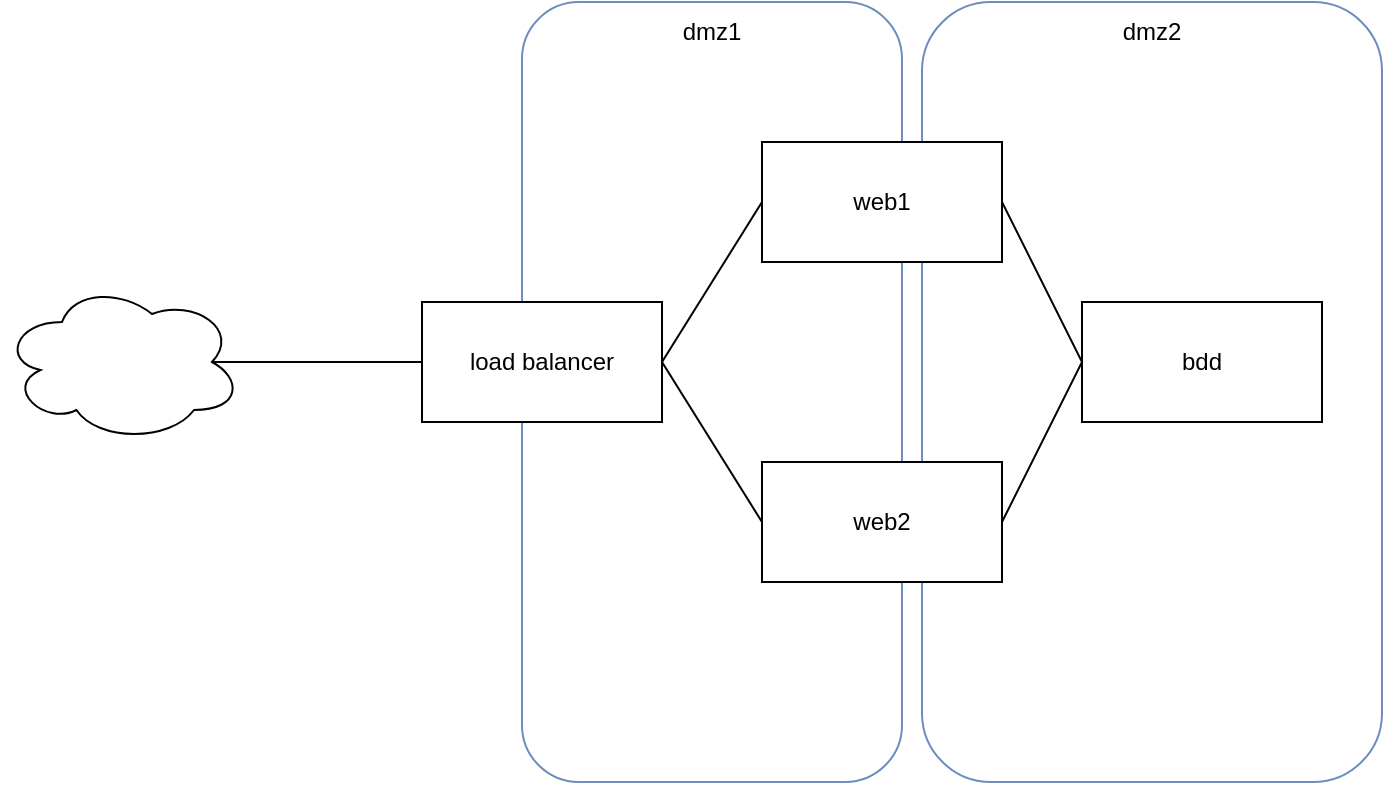 <mxfile version="21.6.5">
  <diagram name="Page-1" id="dnURBm48NbytrNmyyVOz">
    <mxGraphModel dx="732" dy="1268" grid="1" gridSize="10" guides="1" tooltips="1" connect="1" arrows="1" fold="1" page="1" pageScale="1" pageWidth="827" pageHeight="1169" math="0" shadow="0">
      <root>
        <mxCell id="0" />
        <mxCell id="1" parent="0" />
        <mxCell id="F6i-2prmNr4Wwa9HfinG-8" value="" style="rounded=1;whiteSpace=wrap;html=1;fillColor=none;strokeColor=#6c8ebf;" vertex="1" parent="1">
          <mxGeometry x="510" y="70" width="230" height="390" as="geometry" />
        </mxCell>
        <mxCell id="F6i-2prmNr4Wwa9HfinG-7" value="" style="rounded=1;whiteSpace=wrap;html=1;fillColor=none;strokeColor=#6c8ebf;" vertex="1" parent="1">
          <mxGeometry x="310" y="70" width="190" height="390" as="geometry" />
        </mxCell>
        <mxCell id="F6i-2prmNr4Wwa9HfinG-1" value="" style="ellipse;shape=cloud;whiteSpace=wrap;html=1;" vertex="1" parent="1">
          <mxGeometry x="50" y="210" width="120" height="80" as="geometry" />
        </mxCell>
        <mxCell id="F6i-2prmNr4Wwa9HfinG-2" value="load balancer" style="rounded=0;whiteSpace=wrap;html=1;" vertex="1" parent="1">
          <mxGeometry x="260" y="220" width="120" height="60" as="geometry" />
        </mxCell>
        <mxCell id="F6i-2prmNr4Wwa9HfinG-3" value="web1" style="rounded=0;whiteSpace=wrap;html=1;" vertex="1" parent="1">
          <mxGeometry x="430" y="140" width="120" height="60" as="geometry" />
        </mxCell>
        <mxCell id="F6i-2prmNr4Wwa9HfinG-4" value="web2" style="rounded=0;whiteSpace=wrap;html=1;" vertex="1" parent="1">
          <mxGeometry x="430" y="300" width="120" height="60" as="geometry" />
        </mxCell>
        <mxCell id="F6i-2prmNr4Wwa9HfinG-5" value="bdd" style="rounded=0;whiteSpace=wrap;html=1;" vertex="1" parent="1">
          <mxGeometry x="590" y="220" width="120" height="60" as="geometry" />
        </mxCell>
        <mxCell id="F6i-2prmNr4Wwa9HfinG-9" value="" style="endArrow=none;html=1;rounded=0;exitX=0.875;exitY=0.5;exitDx=0;exitDy=0;exitPerimeter=0;entryX=0;entryY=0.5;entryDx=0;entryDy=0;" edge="1" parent="1" source="F6i-2prmNr4Wwa9HfinG-1" target="F6i-2prmNr4Wwa9HfinG-2">
          <mxGeometry width="50" height="50" relative="1" as="geometry">
            <mxPoint x="320" y="300" as="sourcePoint" />
            <mxPoint x="230" y="310" as="targetPoint" />
          </mxGeometry>
        </mxCell>
        <mxCell id="F6i-2prmNr4Wwa9HfinG-10" value="" style="endArrow=none;html=1;rounded=0;entryX=0;entryY=0.5;entryDx=0;entryDy=0;exitX=1;exitY=0.5;exitDx=0;exitDy=0;" edge="1" parent="1" source="F6i-2prmNr4Wwa9HfinG-2" target="F6i-2prmNr4Wwa9HfinG-3">
          <mxGeometry width="50" height="50" relative="1" as="geometry">
            <mxPoint x="320" y="300" as="sourcePoint" />
            <mxPoint x="260" y="350" as="targetPoint" />
          </mxGeometry>
        </mxCell>
        <mxCell id="F6i-2prmNr4Wwa9HfinG-11" value="" style="endArrow=none;html=1;rounded=0;exitX=0;exitY=0.5;exitDx=0;exitDy=0;entryX=1;entryY=0.5;entryDx=0;entryDy=0;" edge="1" parent="1" source="F6i-2prmNr4Wwa9HfinG-4" target="F6i-2prmNr4Wwa9HfinG-2">
          <mxGeometry width="50" height="50" relative="1" as="geometry">
            <mxPoint x="320" y="300" as="sourcePoint" />
            <mxPoint x="380" y="240" as="targetPoint" />
          </mxGeometry>
        </mxCell>
        <mxCell id="F6i-2prmNr4Wwa9HfinG-13" value="" style="endArrow=none;html=1;rounded=0;entryX=0;entryY=0.5;entryDx=0;entryDy=0;exitX=1;exitY=0.5;exitDx=0;exitDy=0;" edge="1" parent="1" source="F6i-2prmNr4Wwa9HfinG-4" target="F6i-2prmNr4Wwa9HfinG-5">
          <mxGeometry width="50" height="50" relative="1" as="geometry">
            <mxPoint x="610" y="310" as="sourcePoint" />
            <mxPoint x="660" y="260" as="targetPoint" />
          </mxGeometry>
        </mxCell>
        <mxCell id="F6i-2prmNr4Wwa9HfinG-14" value="" style="endArrow=none;html=1;rounded=0;exitX=1;exitY=0.5;exitDx=0;exitDy=0;entryX=0;entryY=0.5;entryDx=0;entryDy=0;" edge="1" parent="1" source="F6i-2prmNr4Wwa9HfinG-3" target="F6i-2prmNr4Wwa9HfinG-5">
          <mxGeometry width="50" height="50" relative="1" as="geometry">
            <mxPoint x="610" y="310" as="sourcePoint" />
            <mxPoint x="660" y="260" as="targetPoint" />
          </mxGeometry>
        </mxCell>
        <mxCell id="F6i-2prmNr4Wwa9HfinG-15" value="dmz1" style="text;html=1;strokeColor=none;fillColor=none;align=center;verticalAlign=middle;whiteSpace=wrap;rounded=0;" vertex="1" parent="1">
          <mxGeometry x="375" y="70" width="60" height="30" as="geometry" />
        </mxCell>
        <mxCell id="F6i-2prmNr4Wwa9HfinG-16" value="&lt;div&gt;dmz2&lt;/div&gt;" style="text;html=1;strokeColor=none;fillColor=none;align=center;verticalAlign=middle;whiteSpace=wrap;rounded=0;" vertex="1" parent="1">
          <mxGeometry x="595" y="70" width="60" height="30" as="geometry" />
        </mxCell>
      </root>
    </mxGraphModel>
  </diagram>
</mxfile>
